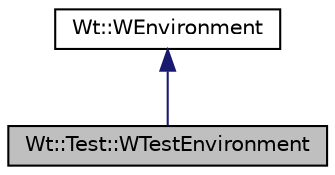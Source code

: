 digraph "Wt::Test::WTestEnvironment"
{
 // LATEX_PDF_SIZE
  edge [fontname="Helvetica",fontsize="10",labelfontname="Helvetica",labelfontsize="10"];
  node [fontname="Helvetica",fontsize="10",shape=record];
  Node1 [label="Wt::Test::WTestEnvironment",height=0.2,width=0.4,color="black", fillcolor="grey75", style="filled", fontcolor="black",tooltip="An environment for testing purposes."];
  Node2 -> Node1 [dir="back",color="midnightblue",fontsize="10",style="solid"];
  Node2 [label="Wt::WEnvironment",height=0.2,width=0.4,color="black", fillcolor="white", style="filled",URL="$classWt_1_1WEnvironment.html",tooltip="A class that captures information on the application environment."];
}
